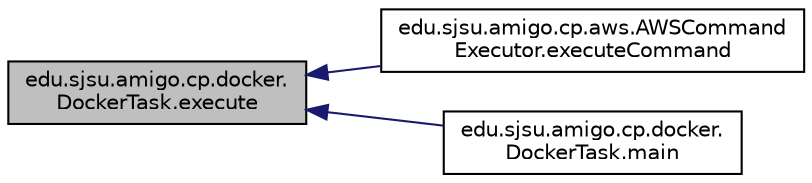 digraph "edu.sjsu.amigo.cp.docker.DockerTask.execute"
{
  edge [fontname="Helvetica",fontsize="10",labelfontname="Helvetica",labelfontsize="10"];
  node [fontname="Helvetica",fontsize="10",shape=record];
  rankdir="LR";
  Node1 [label="edu.sjsu.amigo.cp.docker.\lDockerTask.execute",height=0.2,width=0.4,color="black", fillcolor="grey75", style="filled", fontcolor="black"];
  Node1 -> Node2 [dir="back",color="midnightblue",fontsize="10",style="solid"];
  Node2 [label="edu.sjsu.amigo.cp.aws.AWSCommand\lExecutor.executeCommand",height=0.2,width=0.4,color="black", fillcolor="white", style="filled",URL="$classedu_1_1sjsu_1_1amigo_1_1cp_1_1aws_1_1_a_w_s_command_executor.html#adea0b25883968832b0a44d9a368c3875"];
  Node1 -> Node3 [dir="back",color="midnightblue",fontsize="10",style="solid"];
  Node3 [label="edu.sjsu.amigo.cp.docker.\lDockerTask.main",height=0.2,width=0.4,color="black", fillcolor="white", style="filled",URL="$classedu_1_1sjsu_1_1amigo_1_1cp_1_1docker_1_1_docker_task.html#a21be6689ed6fbf01bc05c15fadf7bdd5"];
}
